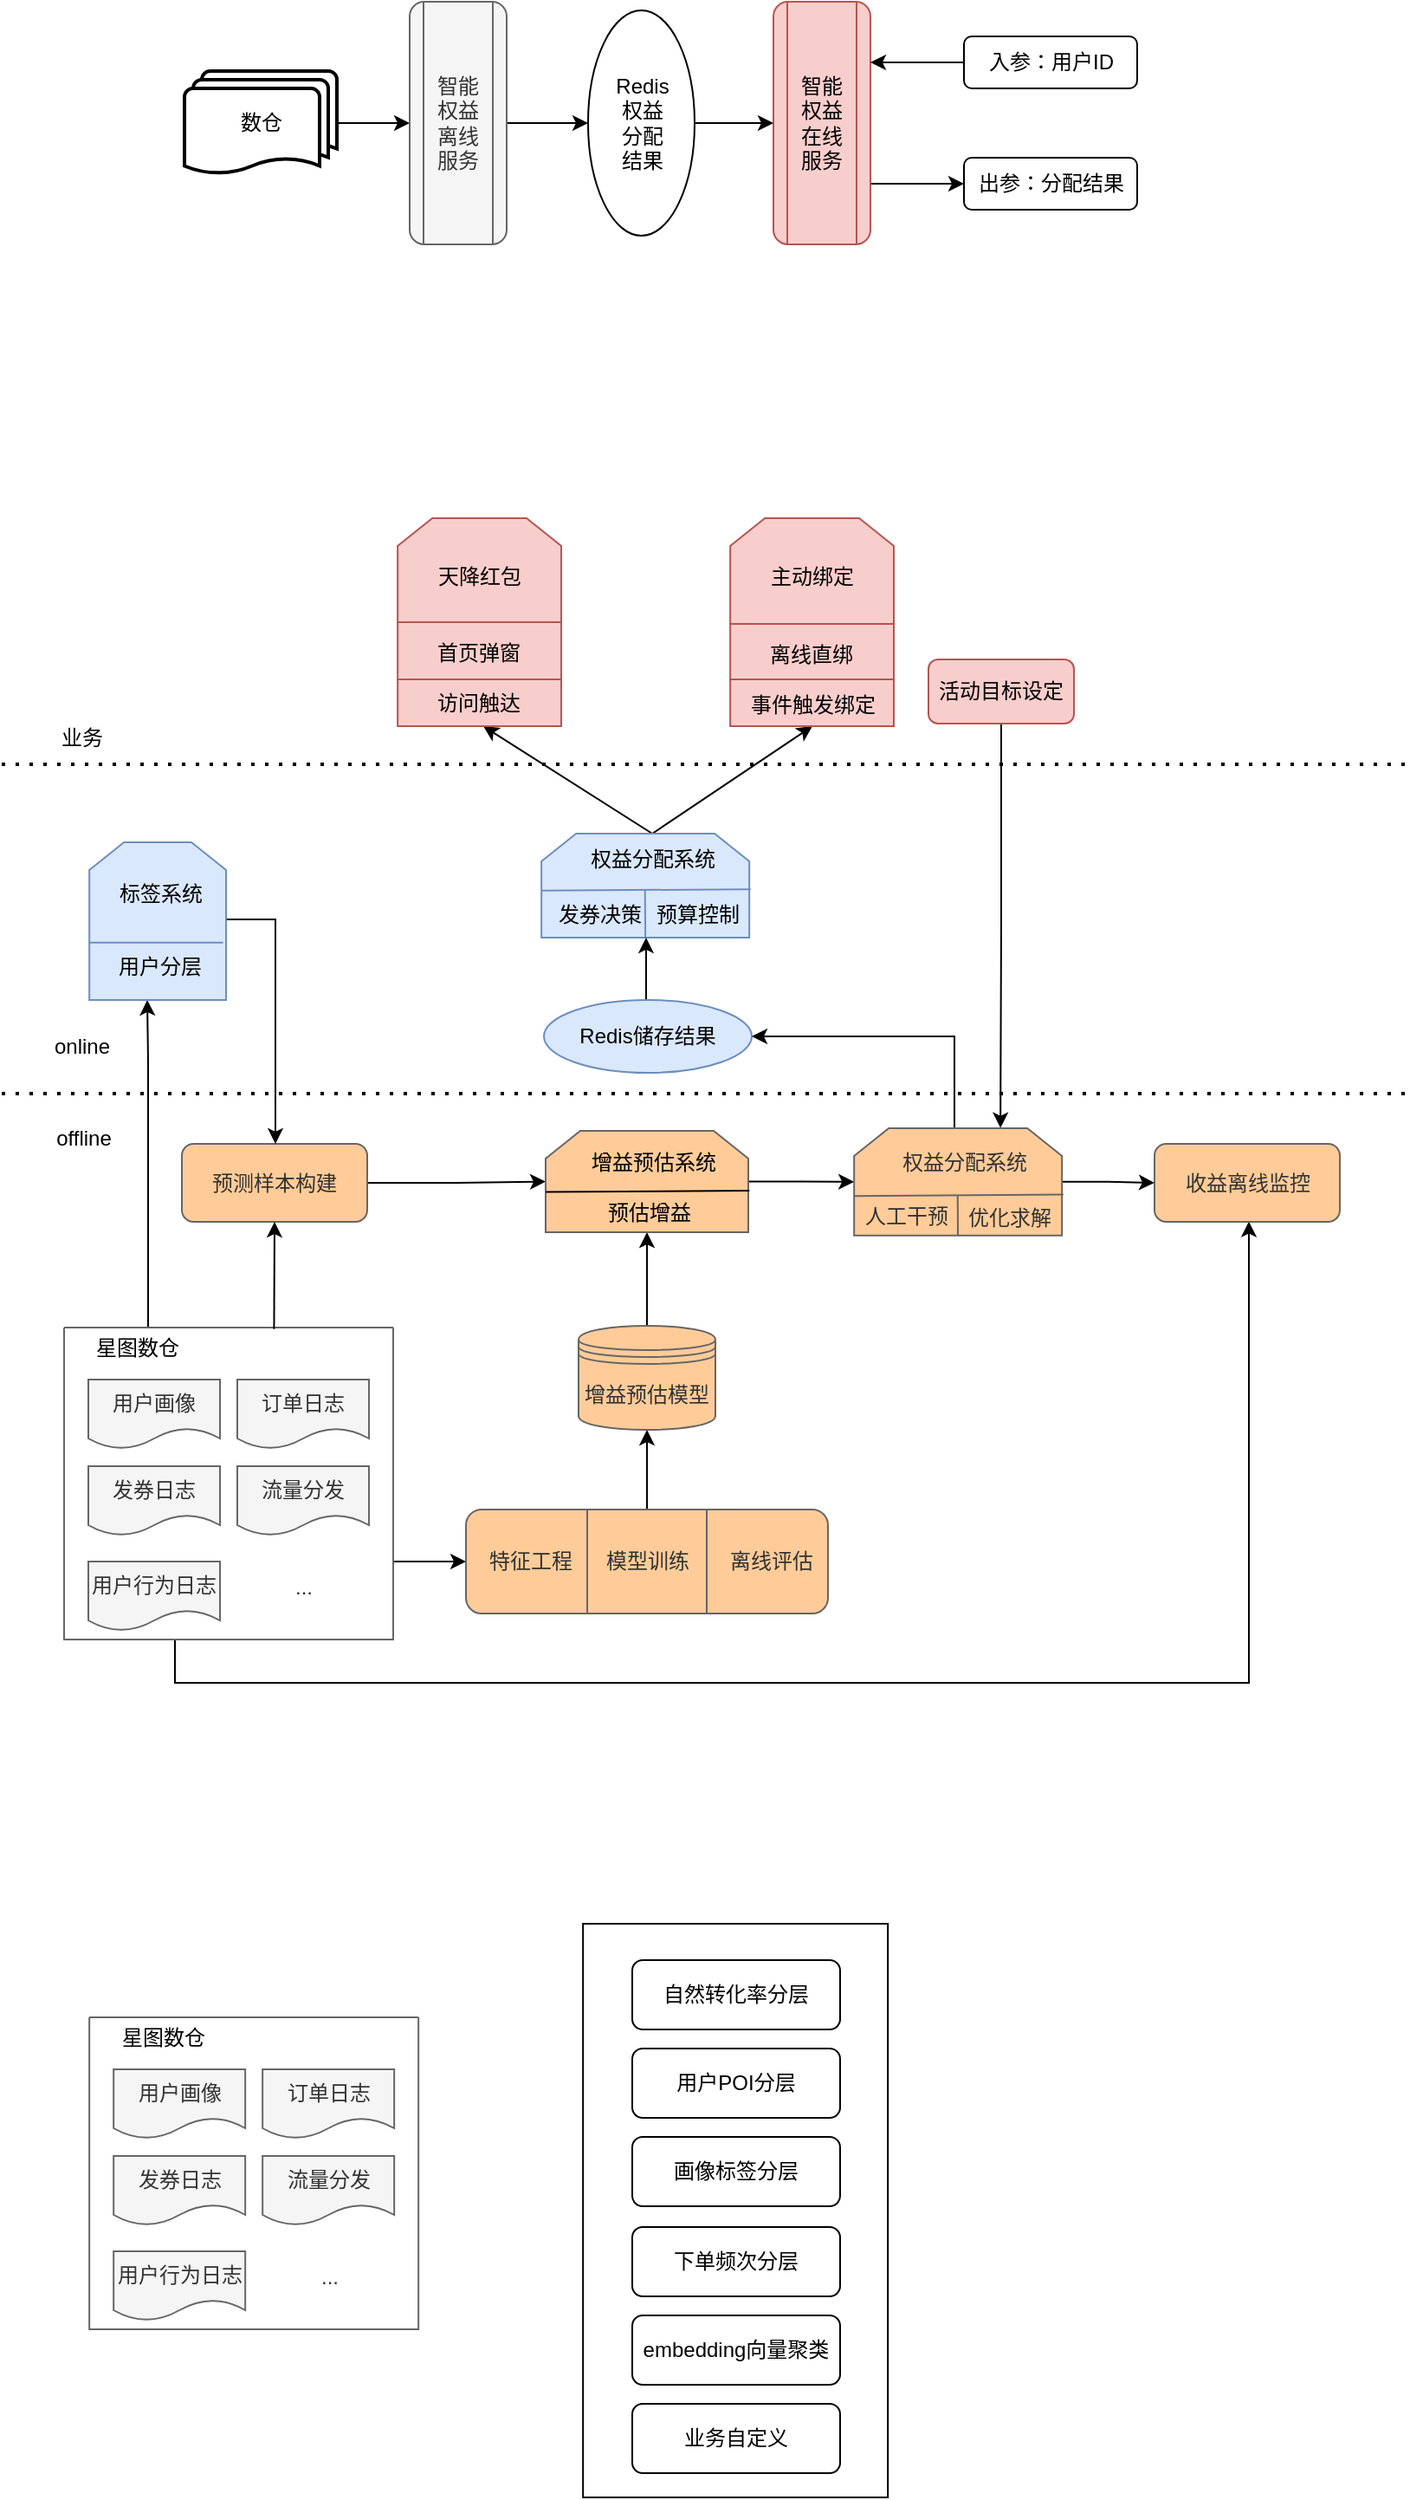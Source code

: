<mxfile version="20.2.1" type="github">
  <diagram id="0d_ut0WmNH7dI-ibBs3p" name="第 1 页">
    <mxGraphModel dx="949" dy="611" grid="1" gridSize="10" guides="1" tooltips="1" connect="1" arrows="1" fold="1" page="1" pageScale="1" pageWidth="827" pageHeight="1169" math="0" shadow="0">
      <root>
        <mxCell id="0" />
        <mxCell id="1" parent="0" />
        <mxCell id="P1bSGM74OCymADJrnlDI-2" value="数仓" style="strokeWidth=2;html=1;shape=mxgraph.flowchart.multi-document;whiteSpace=wrap;" vertex="1" parent="1">
          <mxGeometry x="155.5" y="100" width="88" height="60" as="geometry" />
        </mxCell>
        <mxCell id="P1bSGM74OCymADJrnlDI-3" value="" style="endArrow=classic;html=1;rounded=0;exitX=1;exitY=0.5;exitDx=0;exitDy=0;exitPerimeter=0;" edge="1" parent="1" source="P1bSGM74OCymADJrnlDI-2">
          <mxGeometry width="50" height="50" relative="1" as="geometry">
            <mxPoint x="235.5" y="160" as="sourcePoint" />
            <mxPoint x="285.5" y="130" as="targetPoint" />
          </mxGeometry>
        </mxCell>
        <mxCell id="P1bSGM74OCymADJrnlDI-13" style="edgeStyle=orthogonalEdgeStyle;rounded=0;orthogonalLoop=1;jettySize=auto;html=1;exitX=1;exitY=0.75;exitDx=0;exitDy=0;entryX=0;entryY=0.5;entryDx=0;entryDy=0;" edge="1" parent="1" source="P1bSGM74OCymADJrnlDI-4" target="P1bSGM74OCymADJrnlDI-10">
          <mxGeometry relative="1" as="geometry" />
        </mxCell>
        <mxCell id="P1bSGM74OCymADJrnlDI-4" value="智能&lt;br&gt;权益&lt;br&gt;在线&lt;br&gt;服务" style="shape=process;whiteSpace=wrap;html=1;backgroundOutline=1;rounded=1;fillColor=#f8cecc;strokeColor=#b85450;" vertex="1" parent="1">
          <mxGeometry x="495.5" y="60" width="56" height="140" as="geometry" />
        </mxCell>
        <mxCell id="P1bSGM74OCymADJrnlDI-7" style="edgeStyle=orthogonalEdgeStyle;rounded=0;orthogonalLoop=1;jettySize=auto;html=1;exitX=1;exitY=0.5;exitDx=0;exitDy=0;entryX=0;entryY=0.5;entryDx=0;entryDy=0;" edge="1" parent="1" source="P1bSGM74OCymADJrnlDI-5" target="P1bSGM74OCymADJrnlDI-6">
          <mxGeometry relative="1" as="geometry" />
        </mxCell>
        <mxCell id="P1bSGM74OCymADJrnlDI-5" value="智能&lt;br&gt;权益&lt;br&gt;离线&lt;br&gt;服务" style="shape=process;whiteSpace=wrap;html=1;backgroundOutline=1;rounded=1;fillColor=#f5f5f5;strokeColor=#666666;fontColor=#333333;" vertex="1" parent="1">
          <mxGeometry x="285.5" y="60" width="56" height="140" as="geometry" />
        </mxCell>
        <mxCell id="P1bSGM74OCymADJrnlDI-8" style="edgeStyle=orthogonalEdgeStyle;rounded=0;orthogonalLoop=1;jettySize=auto;html=1;exitX=1;exitY=0.5;exitDx=0;exitDy=0;entryX=0;entryY=0.5;entryDx=0;entryDy=0;" edge="1" parent="1" source="P1bSGM74OCymADJrnlDI-6" target="P1bSGM74OCymADJrnlDI-4">
          <mxGeometry relative="1" as="geometry" />
        </mxCell>
        <mxCell id="P1bSGM74OCymADJrnlDI-6" value="Redis&lt;br&gt;权益&lt;br&gt;分配&lt;br&gt;结果" style="ellipse;whiteSpace=wrap;html=1;rounded=1;" vertex="1" parent="1">
          <mxGeometry x="388.5" y="65" width="61.5" height="130" as="geometry" />
        </mxCell>
        <mxCell id="P1bSGM74OCymADJrnlDI-10" value="出参：分配结果" style="rounded=1;whiteSpace=wrap;html=1;" vertex="1" parent="1">
          <mxGeometry x="605.5" y="150" width="100" height="30" as="geometry" />
        </mxCell>
        <mxCell id="P1bSGM74OCymADJrnlDI-12" style="edgeStyle=orthogonalEdgeStyle;rounded=0;orthogonalLoop=1;jettySize=auto;html=1;exitX=0;exitY=0.5;exitDx=0;exitDy=0;entryX=1;entryY=0.25;entryDx=0;entryDy=0;" edge="1" parent="1" source="P1bSGM74OCymADJrnlDI-11" target="P1bSGM74OCymADJrnlDI-4">
          <mxGeometry relative="1" as="geometry" />
        </mxCell>
        <mxCell id="P1bSGM74OCymADJrnlDI-11" value="入参：用户ID" style="rounded=1;whiteSpace=wrap;html=1;" vertex="1" parent="1">
          <mxGeometry x="605.5" y="80" width="100" height="30" as="geometry" />
        </mxCell>
        <mxCell id="P1bSGM74OCymADJrnlDI-119" style="edgeStyle=orthogonalEdgeStyle;rounded=0;orthogonalLoop=1;jettySize=auto;html=1;exitX=0.25;exitY=0;exitDx=0;exitDy=0;strokeWidth=1;" edge="1" parent="1" target="P1bSGM74OCymADJrnlDI-111">
          <mxGeometry relative="1" as="geometry">
            <mxPoint x="134.5" y="825.0" as="sourcePoint" />
            <mxPoint x="133.54" y="519" as="targetPoint" />
            <Array as="points">
              <mxPoint x="134" y="671" />
              <mxPoint x="134" y="671" />
            </Array>
          </mxGeometry>
        </mxCell>
        <mxCell id="P1bSGM74OCymADJrnlDI-137" style="edgeStyle=orthogonalEdgeStyle;rounded=0;orthogonalLoop=1;jettySize=auto;html=1;exitX=1;exitY=0.75;exitDx=0;exitDy=0;entryX=0;entryY=0.5;entryDx=0;entryDy=0;strokeWidth=1;" edge="1" parent="1" source="P1bSGM74OCymADJrnlDI-15" target="P1bSGM74OCymADJrnlDI-42">
          <mxGeometry relative="1" as="geometry" />
        </mxCell>
        <mxCell id="P1bSGM74OCymADJrnlDI-138" style="edgeStyle=orthogonalEdgeStyle;rounded=0;orthogonalLoop=1;jettySize=auto;html=1;strokeWidth=1;entryX=0.505;entryY=0.996;entryDx=0;entryDy=0;entryPerimeter=0;" edge="1" parent="1" source="P1bSGM74OCymADJrnlDI-15" target="P1bSGM74OCymADJrnlDI-23">
          <mxGeometry relative="1" as="geometry">
            <mxPoint x="770" y="770" as="targetPoint" />
            <Array as="points">
              <mxPoint x="150" y="1030" />
              <mxPoint x="770" y="1030" />
              <mxPoint x="770" y="764" />
            </Array>
          </mxGeometry>
        </mxCell>
        <mxCell id="P1bSGM74OCymADJrnlDI-15" value="" style="swimlane;startSize=0;rounded=1;arcSize=38;fillColor=#f5f5f5;fontColor=#333333;strokeColor=#666666;" vertex="1" parent="1">
          <mxGeometry x="86" y="825" width="190" height="180" as="geometry">
            <mxRectangle x="60" y="825" width="50" height="40" as="alternateBounds" />
          </mxGeometry>
        </mxCell>
        <mxCell id="P1bSGM74OCymADJrnlDI-17" value="用户画像" style="shape=document;whiteSpace=wrap;html=1;boundedLbl=1;rounded=1;fillColor=#f5f5f5;fontColor=#333333;strokeColor=#666666;" vertex="1" parent="P1bSGM74OCymADJrnlDI-15">
          <mxGeometry x="14" y="30" width="76" height="40" as="geometry" />
        </mxCell>
        <mxCell id="P1bSGM74OCymADJrnlDI-18" value="订单日志" style="shape=document;whiteSpace=wrap;html=1;boundedLbl=1;rounded=1;fillColor=#f5f5f5;fontColor=#333333;strokeColor=#666666;" vertex="1" parent="P1bSGM74OCymADJrnlDI-15">
          <mxGeometry x="100" y="30" width="76" height="40" as="geometry" />
        </mxCell>
        <mxCell id="P1bSGM74OCymADJrnlDI-19" value="发券日志" style="shape=document;whiteSpace=wrap;html=1;boundedLbl=1;rounded=1;fillColor=#f5f5f5;fontColor=#333333;strokeColor=#666666;" vertex="1" parent="P1bSGM74OCymADJrnlDI-15">
          <mxGeometry x="14" y="80" width="76" height="40" as="geometry" />
        </mxCell>
        <mxCell id="P1bSGM74OCymADJrnlDI-20" value="流量分发" style="shape=document;whiteSpace=wrap;html=1;boundedLbl=1;rounded=1;fillColor=#f5f5f5;fontColor=#333333;strokeColor=#666666;" vertex="1" parent="P1bSGM74OCymADJrnlDI-15">
          <mxGeometry x="100" y="80" width="76" height="40" as="geometry" />
        </mxCell>
        <mxCell id="P1bSGM74OCymADJrnlDI-21" value="用户行为日志" style="shape=document;whiteSpace=wrap;html=1;boundedLbl=1;rounded=1;fillColor=#f5f5f5;fontColor=#333333;strokeColor=#666666;" vertex="1" parent="P1bSGM74OCymADJrnlDI-15">
          <mxGeometry x="14" y="135" width="76" height="40" as="geometry" />
        </mxCell>
        <mxCell id="P1bSGM74OCymADJrnlDI-22" value="..." style="text;html=1;align=center;verticalAlign=middle;resizable=0;points=[];autosize=1;strokeColor=none;fillColor=none;fontColor=#333333;" vertex="1" parent="P1bSGM74OCymADJrnlDI-15">
          <mxGeometry x="123" y="135" width="30" height="30" as="geometry" />
        </mxCell>
        <mxCell id="P1bSGM74OCymADJrnlDI-23" value="收益离线监控" style="rounded=1;whiteSpace=wrap;html=1;fillColor=#FFCC99;fontColor=#333333;strokeColor=#666666;" vertex="1" parent="1">
          <mxGeometry x="715.5" y="719" width="107" height="45" as="geometry" />
        </mxCell>
        <mxCell id="P1bSGM74OCymADJrnlDI-131" style="edgeStyle=orthogonalEdgeStyle;rounded=0;orthogonalLoop=1;jettySize=auto;html=1;entryX=0;entryY=0.5;entryDx=0;entryDy=0;strokeWidth=1;" edge="1" parent="1" source="P1bSGM74OCymADJrnlDI-40" target="P1bSGM74OCymADJrnlDI-24">
          <mxGeometry relative="1" as="geometry" />
        </mxCell>
        <mxCell id="P1bSGM74OCymADJrnlDI-40" value="预测样本构建" style="rounded=1;whiteSpace=wrap;html=1;fillColor=#FFCC99;fontColor=#333333;strokeColor=#666666;" vertex="1" parent="1">
          <mxGeometry x="154" y="719" width="107" height="45" as="geometry" />
        </mxCell>
        <mxCell id="P1bSGM74OCymADJrnlDI-134" style="edgeStyle=orthogonalEdgeStyle;rounded=0;orthogonalLoop=1;jettySize=auto;html=1;entryX=0.5;entryY=1;entryDx=0;entryDy=0;strokeWidth=1;" edge="1" parent="1" source="P1bSGM74OCymADJrnlDI-42" target="P1bSGM74OCymADJrnlDI-45">
          <mxGeometry relative="1" as="geometry" />
        </mxCell>
        <mxCell id="P1bSGM74OCymADJrnlDI-133" style="edgeStyle=orthogonalEdgeStyle;rounded=0;orthogonalLoop=1;jettySize=auto;html=1;strokeWidth=1;entryX=0.5;entryY=1;entryDx=0;entryDy=0;" edge="1" parent="1" source="P1bSGM74OCymADJrnlDI-45" target="P1bSGM74OCymADJrnlDI-24">
          <mxGeometry relative="1" as="geometry">
            <mxPoint x="430" y="780" as="targetPoint" />
          </mxGeometry>
        </mxCell>
        <mxCell id="P1bSGM74OCymADJrnlDI-45" value="增益预估模型" style="shape=datastore;whiteSpace=wrap;html=1;rounded=1;glass=0;sketch=0;strokeWidth=1;fillColor=#FFCC99;fontColor=#333333;strokeColor=#666666;" vertex="1" parent="1">
          <mxGeometry x="383" y="824" width="79" height="60" as="geometry" />
        </mxCell>
        <mxCell id="P1bSGM74OCymADJrnlDI-158" style="edgeStyle=orthogonalEdgeStyle;rounded=0;orthogonalLoop=1;jettySize=auto;html=1;exitX=0.5;exitY=1;exitDx=0;exitDy=0;entryX=0.704;entryY=-0.003;entryDx=0;entryDy=0;entryPerimeter=0;strokeWidth=1;" edge="1" parent="1" source="P1bSGM74OCymADJrnlDI-110" target="P1bSGM74OCymADJrnlDI-30">
          <mxGeometry relative="1" as="geometry" />
        </mxCell>
        <mxCell id="P1bSGM74OCymADJrnlDI-110" value="活动目标设定" style="rounded=1;whiteSpace=wrap;html=1;glass=0;sketch=0;strokeWidth=1;fillColor=#f8cecc;strokeColor=#b85450;" vertex="1" parent="1">
          <mxGeometry x="585" y="439.5" width="84" height="37" as="geometry" />
        </mxCell>
        <mxCell id="P1bSGM74OCymADJrnlDI-111" value="" style="shape=loopLimit;whiteSpace=wrap;html=1;rounded=0;sketch=0;size=20;fillColor=#dae8fc;strokeColor=#6c8ebf;" vertex="1" parent="1">
          <mxGeometry x="100.58" y="545" width="78.92" height="91" as="geometry" />
        </mxCell>
        <mxCell id="P1bSGM74OCymADJrnlDI-122" style="edgeStyle=orthogonalEdgeStyle;rounded=0;orthogonalLoop=1;jettySize=auto;html=1;strokeWidth=1;exitX=0.98;exitY=0.982;exitDx=0;exitDy=0;exitPerimeter=0;" edge="1" parent="1" source="P1bSGM74OCymADJrnlDI-113" target="P1bSGM74OCymADJrnlDI-40">
          <mxGeometry relative="1" as="geometry">
            <mxPoint x="180" y="560" as="sourcePoint" />
            <Array as="points">
              <mxPoint x="208" y="590" />
            </Array>
          </mxGeometry>
        </mxCell>
        <mxCell id="P1bSGM74OCymADJrnlDI-113" value="标签系统" style="text;html=1;strokeColor=none;fillColor=none;align=center;verticalAlign=middle;whiteSpace=wrap;rounded=0;sketch=0;" vertex="1" parent="1">
          <mxGeometry x="101.5" y="560" width="80" height="30" as="geometry" />
        </mxCell>
        <mxCell id="P1bSGM74OCymADJrnlDI-114" value="" style="endArrow=none;html=1;rounded=0;exitX=-0.01;exitY=0.572;exitDx=0;exitDy=0;exitPerimeter=0;fillColor=#dae8fc;strokeColor=#6c8ebf;" edge="1" parent="1">
          <mxGeometry width="50" height="50" relative="1" as="geometry">
            <mxPoint x="100.29" y="602.9" as="sourcePoint" />
            <mxPoint x="177.79" y="602.9" as="targetPoint" />
          </mxGeometry>
        </mxCell>
        <mxCell id="P1bSGM74OCymADJrnlDI-116" value="用户分层" style="text;html=1;align=center;verticalAlign=middle;resizable=0;points=[];autosize=1;strokeColor=none;fillColor=none;" vertex="1" parent="1">
          <mxGeometry x="106" y="602" width="70" height="30" as="geometry" />
        </mxCell>
        <mxCell id="P1bSGM74OCymADJrnlDI-121" value="" style="endArrow=classic;html=1;rounded=0;strokeWidth=1;entryX=0.5;entryY=1;entryDx=0;entryDy=0;exitX=0.638;exitY=0.005;exitDx=0;exitDy=0;exitPerimeter=0;" edge="1" parent="1" source="P1bSGM74OCymADJrnlDI-15" target="P1bSGM74OCymADJrnlDI-40">
          <mxGeometry width="50" height="50" relative="1" as="geometry">
            <mxPoint x="278" y="820" as="sourcePoint" />
            <mxPoint x="328" y="790" as="targetPoint" />
          </mxGeometry>
        </mxCell>
        <mxCell id="P1bSGM74OCymADJrnlDI-128" style="edgeStyle=orthogonalEdgeStyle;rounded=0;orthogonalLoop=1;jettySize=auto;html=1;exitX=1;exitY=0.5;exitDx=0;exitDy=0;entryX=0;entryY=0.5;entryDx=0;entryDy=0;strokeWidth=1;" edge="1" parent="1" source="P1bSGM74OCymADJrnlDI-24" target="P1bSGM74OCymADJrnlDI-30">
          <mxGeometry relative="1" as="geometry" />
        </mxCell>
        <mxCell id="P1bSGM74OCymADJrnlDI-132" style="edgeStyle=orthogonalEdgeStyle;rounded=0;orthogonalLoop=1;jettySize=auto;html=1;exitX=1;exitY=0.5;exitDx=0;exitDy=0;entryX=0;entryY=0.5;entryDx=0;entryDy=0;strokeWidth=1;" edge="1" parent="1" source="P1bSGM74OCymADJrnlDI-30" target="P1bSGM74OCymADJrnlDI-23">
          <mxGeometry relative="1" as="geometry" />
        </mxCell>
        <mxCell id="P1bSGM74OCymADJrnlDI-136" value="" style="group;fillColor=none;fontColor=#333333;strokeColor=none;container=0;" vertex="1" connectable="0" parent="1">
          <mxGeometry x="317" y="930" width="209" height="60" as="geometry" />
        </mxCell>
        <mxCell id="P1bSGM74OCymADJrnlDI-145" value="" style="endArrow=classic;html=1;rounded=0;strokeWidth=1;entryX=0.543;entryY=0.933;entryDx=0;entryDy=0;entryPerimeter=0;exitX=0.5;exitY=0;exitDx=0;exitDy=0;" edge="1" parent="1" source="P1bSGM74OCymADJrnlDI-72" target="P1bSGM74OCymADJrnlDI-90">
          <mxGeometry width="50" height="50" relative="1" as="geometry">
            <mxPoint x="128" y="508" as="sourcePoint" />
            <mxPoint x="318" y="528" as="targetPoint" />
          </mxGeometry>
        </mxCell>
        <mxCell id="P1bSGM74OCymADJrnlDI-74" value="" style="shape=loopLimit;whiteSpace=wrap;html=1;rounded=0;sketch=0;size=20;container=0;fillColor=#f8cecc;strokeColor=#b85450;" vertex="1" parent="1">
          <mxGeometry x="278.58" y="358" width="94.42" height="120" as="geometry" />
        </mxCell>
        <mxCell id="P1bSGM74OCymADJrnlDI-75" value="" style="endArrow=none;html=1;rounded=0;exitX=-0.01;exitY=0.572;exitDx=0;exitDy=0;exitPerimeter=0;fillColor=#f8cecc;strokeColor=#b85450;" edge="1" parent="1">
          <mxGeometry width="50" height="50" relative="1" as="geometry">
            <mxPoint x="278" y="418" as="sourcePoint" />
            <mxPoint x="373" y="418" as="targetPoint" />
          </mxGeometry>
        </mxCell>
        <mxCell id="P1bSGM74OCymADJrnlDI-79" value="天降红包" style="text;html=1;strokeColor=none;fillColor=#f8cecc;align=center;verticalAlign=middle;whiteSpace=wrap;rounded=0;sketch=0;container=0;" vertex="1" parent="1">
          <mxGeometry x="286" y="377" width="80" height="30" as="geometry" />
        </mxCell>
        <mxCell id="P1bSGM74OCymADJrnlDI-88" value="" style="endArrow=none;html=1;rounded=0;exitX=-0.01;exitY=0.572;exitDx=0;exitDy=0;exitPerimeter=0;fillColor=#f8cecc;strokeColor=#b85450;" edge="1" parent="1">
          <mxGeometry width="50" height="50" relative="1" as="geometry">
            <mxPoint x="278" y="451" as="sourcePoint" />
            <mxPoint x="373" y="451" as="targetPoint" />
          </mxGeometry>
        </mxCell>
        <mxCell id="P1bSGM74OCymADJrnlDI-89" value="首页弹窗" style="text;html=1;align=center;verticalAlign=middle;resizable=0;points=[];autosize=1;strokeColor=none;fillColor=none;container=0;" vertex="1" parent="1">
          <mxGeometry x="290" y="421" width="70" height="30" as="geometry" />
        </mxCell>
        <mxCell id="P1bSGM74OCymADJrnlDI-90" value="访问触达" style="text;html=1;align=center;verticalAlign=middle;resizable=0;points=[];autosize=1;strokeColor=none;fillColor=none;container=0;" vertex="1" parent="1">
          <mxGeometry x="290" y="450" width="70" height="30" as="geometry" />
        </mxCell>
        <mxCell id="P1bSGM74OCymADJrnlDI-149" value="" style="endArrow=classic;html=1;rounded=0;strokeWidth=1;exitX=0.5;exitY=0;exitDx=0;exitDy=0;entryX=0.5;entryY=0.9;entryDx=0;entryDy=0;entryPerimeter=0;" edge="1" parent="1" source="P1bSGM74OCymADJrnlDI-72" target="P1bSGM74OCymADJrnlDI-108">
          <mxGeometry width="50" height="50" relative="1" as="geometry">
            <mxPoint x="428" y="548" as="sourcePoint" />
            <mxPoint x="478" y="498" as="targetPoint" />
          </mxGeometry>
        </mxCell>
        <mxCell id="P1bSGM74OCymADJrnlDI-67" value="" style="shape=loopLimit;whiteSpace=wrap;html=1;rounded=0;sketch=0;size=20;container=0;fillColor=#dae8fc;strokeColor=#6c8ebf;" vertex="1" parent="1">
          <mxGeometry x="361.58" y="540" width="120" height="60" as="geometry" />
        </mxCell>
        <mxCell id="P1bSGM74OCymADJrnlDI-68" value="" style="endArrow=none;html=1;rounded=0;entryX=0.997;entryY=0.558;entryDx=0;entryDy=0;exitX=-0.01;exitY=0.572;exitDx=0;exitDy=0;exitPerimeter=0;entryPerimeter=0;fillColor=#dae8fc;strokeColor=#6c8ebf;" edge="1" parent="1">
          <mxGeometry width="50" height="50" relative="1" as="geometry">
            <mxPoint x="361.58" y="572.92" as="sourcePoint" />
            <mxPoint x="482.42" y="572.08" as="targetPoint" />
          </mxGeometry>
        </mxCell>
        <mxCell id="P1bSGM74OCymADJrnlDI-69" value="" style="endArrow=none;html=1;rounded=0;fillColor=#dae8fc;strokeColor=#6c8ebf;" edge="1" parent="1">
          <mxGeometry width="50" height="50" relative="1" as="geometry">
            <mxPoint x="422.53" y="600" as="sourcePoint" />
            <mxPoint x="422.53" y="600" as="targetPoint" />
          </mxGeometry>
        </mxCell>
        <mxCell id="P1bSGM74OCymADJrnlDI-70" value="" style="endArrow=none;html=1;rounded=0;exitX=0.5;exitY=1;exitDx=0;exitDy=0;fillColor=#dae8fc;strokeColor=#6c8ebf;" edge="1" parent="1" source="P1bSGM74OCymADJrnlDI-67">
          <mxGeometry width="50" height="50" relative="1" as="geometry">
            <mxPoint x="421.36" y="592" as="sourcePoint" />
            <mxPoint x="421.36" y="572" as="targetPoint" />
          </mxGeometry>
        </mxCell>
        <mxCell id="P1bSGM74OCymADJrnlDI-71" value="预算控制" style="text;html=1;strokeColor=none;fillColor=none;align=center;verticalAlign=middle;whiteSpace=wrap;rounded=0;sketch=0;container=0;" vertex="1" parent="1">
          <mxGeometry x="421.58" y="572" width="60" height="30" as="geometry" />
        </mxCell>
        <mxCell id="P1bSGM74OCymADJrnlDI-72" value="权益分配系统" style="text;html=1;strokeColor=none;fillColor=none;align=center;verticalAlign=middle;whiteSpace=wrap;rounded=0;sketch=0;container=0;" vertex="1" parent="1">
          <mxGeometry x="385.58" y="540" width="80" height="30" as="geometry" />
        </mxCell>
        <mxCell id="P1bSGM74OCymADJrnlDI-73" value="发券决策" style="text;html=1;align=center;verticalAlign=middle;resizable=0;points=[];autosize=1;strokeColor=none;fillColor=none;container=0;" vertex="1" parent="1">
          <mxGeometry x="360" y="572" width="70" height="30" as="geometry" />
        </mxCell>
        <mxCell id="P1bSGM74OCymADJrnlDI-103" value="" style="shape=loopLimit;whiteSpace=wrap;html=1;rounded=0;sketch=0;size=20;container=0;fillColor=#f8cecc;strokeColor=#b85450;" vertex="1" parent="1">
          <mxGeometry x="470.58" y="358" width="94.42" height="120" as="geometry" />
        </mxCell>
        <mxCell id="P1bSGM74OCymADJrnlDI-104" value="" style="endArrow=none;html=1;rounded=0;exitX=-0.01;exitY=0.572;exitDx=0;exitDy=0;exitPerimeter=0;fillColor=#f8cecc;strokeColor=#b85450;" edge="1" parent="1">
          <mxGeometry width="50" height="50" relative="1" as="geometry">
            <mxPoint x="470.0" y="419" as="sourcePoint" />
            <mxPoint x="565" y="419" as="targetPoint" />
          </mxGeometry>
        </mxCell>
        <mxCell id="P1bSGM74OCymADJrnlDI-105" value="主动绑定" style="text;html=1;strokeColor=none;fillColor=none;align=center;verticalAlign=middle;whiteSpace=wrap;rounded=0;sketch=0;container=0;" vertex="1" parent="1">
          <mxGeometry x="478.0" y="377" width="80" height="30" as="geometry" />
        </mxCell>
        <mxCell id="P1bSGM74OCymADJrnlDI-106" value="" style="endArrow=none;html=1;rounded=0;exitX=-0.01;exitY=0.572;exitDx=0;exitDy=0;exitPerimeter=0;fillColor=#f8cecc;strokeColor=#b85450;" edge="1" parent="1">
          <mxGeometry width="50" height="50" relative="1" as="geometry">
            <mxPoint x="470.0" y="451" as="sourcePoint" />
            <mxPoint x="565" y="451" as="targetPoint" />
          </mxGeometry>
        </mxCell>
        <mxCell id="P1bSGM74OCymADJrnlDI-107" value="离线直绑" style="text;html=1;align=center;verticalAlign=middle;resizable=0;points=[];autosize=1;strokeColor=none;fillColor=none;container=0;" vertex="1" parent="1">
          <mxGeometry x="482.0" y="422" width="70" height="30" as="geometry" />
        </mxCell>
        <mxCell id="P1bSGM74OCymADJrnlDI-108" value="事件触发绑定" style="text;html=1;align=center;verticalAlign=middle;resizable=0;points=[];autosize=1;strokeColor=none;fillColor=none;container=0;" vertex="1" parent="1">
          <mxGeometry x="468.0" y="451" width="100" height="30" as="geometry" />
        </mxCell>
        <mxCell id="P1bSGM74OCymADJrnlDI-162" style="edgeStyle=orthogonalEdgeStyle;rounded=0;orthogonalLoop=1;jettySize=auto;html=1;exitX=0.5;exitY=0;exitDx=0;exitDy=0;strokeWidth=1;entryX=0.914;entryY=0.933;entryDx=0;entryDy=0;entryPerimeter=0;" edge="1" parent="1">
          <mxGeometry relative="1" as="geometry">
            <mxPoint x="422" y="636" as="sourcePoint" />
            <mxPoint x="421.98" y="599.99" as="targetPoint" />
            <Array as="points" />
          </mxGeometry>
        </mxCell>
        <mxCell id="P1bSGM74OCymADJrnlDI-160" value="Redis储存结果" style="ellipse;whiteSpace=wrap;html=1;rounded=1;glass=0;sketch=0;strokeWidth=1;fillColor=#dae8fc;strokeColor=#6c8ebf;" vertex="1" parent="1">
          <mxGeometry x="363" y="636" width="120" height="42" as="geometry" />
        </mxCell>
        <mxCell id="P1bSGM74OCymADJrnlDI-161" style="edgeStyle=orthogonalEdgeStyle;rounded=0;orthogonalLoop=1;jettySize=auto;html=1;entryX=1;entryY=0.5;entryDx=0;entryDy=0;strokeWidth=1;" edge="1" parent="1" source="P1bSGM74OCymADJrnlDI-30" target="P1bSGM74OCymADJrnlDI-160">
          <mxGeometry relative="1" as="geometry">
            <Array as="points">
              <mxPoint x="600" y="657" />
            </Array>
          </mxGeometry>
        </mxCell>
        <mxCell id="P1bSGM74OCymADJrnlDI-165" value="" style="endArrow=none;dashed=1;html=1;dashPattern=1 3;strokeWidth=2;rounded=0;" edge="1" parent="1">
          <mxGeometry width="50" height="50" relative="1" as="geometry">
            <mxPoint x="50" y="690" as="sourcePoint" />
            <mxPoint x="860" y="690" as="targetPoint" />
          </mxGeometry>
        </mxCell>
        <mxCell id="P1bSGM74OCymADJrnlDI-24" value="" style="shape=loopLimit;whiteSpace=wrap;html=1;rounded=0;sketch=0;size=20;container=0;fillColor=#FFCC99;strokeColor=#666666;fontColor=#333333;" vertex="1" parent="1">
          <mxGeometry x="364" y="711.5" width="117" height="58.5" as="geometry" />
        </mxCell>
        <mxCell id="P1bSGM74OCymADJrnlDI-26" value="" style="endArrow=none;html=1;rounded=0;entryX=0.997;entryY=0.558;entryDx=0;entryDy=0;entryPerimeter=0;fillColor=#fff2cc;strokeColor=#000000;exitX=0.001;exitY=0.603;exitDx=0;exitDy=0;exitPerimeter=0;" edge="1" parent="1" source="P1bSGM74OCymADJrnlDI-24">
          <mxGeometry width="50" height="50" relative="1" as="geometry">
            <mxPoint x="370" y="747" as="sourcePoint" />
            <mxPoint x="481.64" y="745.98" as="targetPoint" />
          </mxGeometry>
        </mxCell>
        <mxCell id="P1bSGM74OCymADJrnlDI-27" value="预估增益" style="text;html=1;strokeColor=none;fillColor=none;align=center;verticalAlign=middle;whiteSpace=wrap;rounded=0;sketch=0;container=0;" vertex="1" parent="1">
          <mxGeometry x="394" y="751.5" width="60" height="15" as="geometry" />
        </mxCell>
        <mxCell id="P1bSGM74OCymADJrnlDI-28" value="增益预估系统" style="text;html=1;strokeColor=none;fillColor=none;align=center;verticalAlign=middle;whiteSpace=wrap;rounded=0;sketch=0;container=0;" vertex="1" parent="1">
          <mxGeometry x="388.25" y="722.5" width="77" height="15" as="geometry" />
        </mxCell>
        <mxCell id="P1bSGM74OCymADJrnlDI-30" value="" style="shape=loopLimit;whiteSpace=wrap;html=1;rounded=0;sketch=0;size=20;container=0;fillColor=#FFCC99;fontColor=#333333;strokeColor=#666666;" vertex="1" parent="1">
          <mxGeometry x="542.08" y="710" width="120.0" height="61.846" as="geometry" />
        </mxCell>
        <mxCell id="P1bSGM74OCymADJrnlDI-32" value="" style="endArrow=none;html=1;rounded=0;entryX=0.997;entryY=0.558;entryDx=0;entryDy=0;exitX=-0.01;exitY=0.572;exitDx=0;exitDy=0;exitPerimeter=0;entryPerimeter=0;fillColor=#f5f5f5;strokeColor=#666666;" edge="1" parent="1">
          <mxGeometry width="50" height="50" relative="1" as="geometry">
            <mxPoint x="542.08" y="749.087" as="sourcePoint" />
            <mxPoint x="662.92" y="748.221" as="targetPoint" />
          </mxGeometry>
        </mxCell>
        <mxCell id="P1bSGM74OCymADJrnlDI-33" value="" style="endArrow=none;html=1;rounded=0;fillColor=#f5f5f5;strokeColor=#666666;" edge="1" parent="1" target="P1bSGM74OCymADJrnlDI-30">
          <mxGeometry width="50" height="50" relative="1" as="geometry">
            <mxPoint x="602.03" y="771.846" as="sourcePoint" />
            <mxPoint x="602.08" y="740.923" as="targetPoint" />
          </mxGeometry>
        </mxCell>
        <mxCell id="P1bSGM74OCymADJrnlDI-34" value="" style="endArrow=none;html=1;rounded=0;exitX=-0.001;exitY=0.837;exitDx=0;exitDy=0;exitPerimeter=0;fillColor=#f5f5f5;strokeColor=#666666;" edge="1" parent="1" source="P1bSGM74OCymADJrnlDI-35">
          <mxGeometry width="50" height="50" relative="1" as="geometry">
            <mxPoint x="602.08" y="778.031" as="sourcePoint" />
            <mxPoint x="601.86" y="749.169" as="targetPoint" />
          </mxGeometry>
        </mxCell>
        <mxCell id="P1bSGM74OCymADJrnlDI-35" value="优化求解" style="text;html=1;strokeColor=none;fillColor=none;align=center;verticalAlign=middle;whiteSpace=wrap;rounded=0;sketch=0;container=0;fontColor=#333333;" vertex="1" parent="1">
          <mxGeometry x="602.08" y="746.077" width="60.0" height="30.923" as="geometry" />
        </mxCell>
        <mxCell id="P1bSGM74OCymADJrnlDI-37" value="权益分配系统" style="text;html=1;strokeColor=none;fillColor=none;align=center;verticalAlign=middle;whiteSpace=wrap;rounded=0;sketch=0;container=0;fontColor=#333333;" vertex="1" parent="1">
          <mxGeometry x="566.08" y="714.123" width="80.0" height="30.923" as="geometry" />
        </mxCell>
        <mxCell id="P1bSGM74OCymADJrnlDI-38" value="人工干预" style="text;html=1;align=center;verticalAlign=middle;resizable=0;points=[];autosize=1;strokeColor=none;fillColor=none;container=0;fontColor=#333333;" vertex="1" parent="1">
          <mxGeometry x="537.08" y="746.077" width="70" height="30" as="geometry" />
        </mxCell>
        <mxCell id="P1bSGM74OCymADJrnlDI-42" value="模型训练" style="shape=process;whiteSpace=wrap;html=1;backgroundOutline=1;rounded=1;glass=0;sketch=0;strokeWidth=1;size=0.333;fillColor=#FFCC99;fontColor=#333333;strokeColor=#666666;" vertex="1" parent="1">
          <mxGeometry x="318" y="930" width="209" height="60" as="geometry" />
        </mxCell>
        <mxCell id="P1bSGM74OCymADJrnlDI-43" value="特征工程" style="text;html=1;align=center;verticalAlign=middle;resizable=0;points=[];autosize=1;strokeColor=none;fillColor=none;fontColor=#333333;" vertex="1" parent="1">
          <mxGeometry x="320" y="945" width="70" height="30" as="geometry" />
        </mxCell>
        <mxCell id="P1bSGM74OCymADJrnlDI-44" value="离线评估" style="text;html=1;align=center;verticalAlign=middle;resizable=0;points=[];autosize=1;strokeColor=none;fillColor=none;fontColor=#333333;" vertex="1" parent="1">
          <mxGeometry x="459" y="945" width="70" height="30" as="geometry" />
        </mxCell>
        <mxCell id="P1bSGM74OCymADJrnlDI-166" value="offline" style="text;html=1;align=center;verticalAlign=middle;resizable=0;points=[];autosize=1;strokeColor=none;fillColor=none;" vertex="1" parent="1">
          <mxGeometry x="67" y="700.5" width="60" height="30" as="geometry" />
        </mxCell>
        <mxCell id="P1bSGM74OCymADJrnlDI-167" value="online" style="text;html=1;align=center;verticalAlign=middle;resizable=0;points=[];autosize=1;strokeColor=none;fillColor=none;" vertex="1" parent="1">
          <mxGeometry x="66" y="648" width="60" height="30" as="geometry" />
        </mxCell>
        <mxCell id="P1bSGM74OCymADJrnlDI-168" value="星图数仓" style="text;html=1;align=center;verticalAlign=middle;resizable=0;points=[];autosize=1;strokeColor=none;fillColor=none;" vertex="1" parent="1">
          <mxGeometry x="93" y="822" width="70" height="30" as="geometry" />
        </mxCell>
        <mxCell id="P1bSGM74OCymADJrnlDI-169" value="" style="endArrow=none;dashed=1;html=1;dashPattern=1 3;strokeWidth=2;rounded=0;" edge="1" parent="1">
          <mxGeometry width="50" height="50" relative="1" as="geometry">
            <mxPoint x="50" y="500" as="sourcePoint" />
            <mxPoint x="860" y="500" as="targetPoint" />
          </mxGeometry>
        </mxCell>
        <mxCell id="P1bSGM74OCymADJrnlDI-170" value="业务" style="text;html=1;align=center;verticalAlign=middle;resizable=0;points=[];autosize=1;strokeColor=none;fillColor=none;" vertex="1" parent="1">
          <mxGeometry x="71" y="470" width="50" height="30" as="geometry" />
        </mxCell>
        <mxCell id="P1bSGM74OCymADJrnlDI-171" value="" style="swimlane;startSize=0;rounded=1;arcSize=38;fillColor=#f5f5f5;fontColor=#333333;strokeColor=#666666;" vertex="1" parent="1">
          <mxGeometry x="100.58" y="1223" width="190" height="180" as="geometry">
            <mxRectangle x="60" y="825" width="50" height="40" as="alternateBounds" />
          </mxGeometry>
        </mxCell>
        <mxCell id="P1bSGM74OCymADJrnlDI-172" value="用户画像" style="shape=document;whiteSpace=wrap;html=1;boundedLbl=1;rounded=1;fillColor=#f5f5f5;fontColor=#333333;strokeColor=#666666;" vertex="1" parent="P1bSGM74OCymADJrnlDI-171">
          <mxGeometry x="14" y="30" width="76" height="40" as="geometry" />
        </mxCell>
        <mxCell id="P1bSGM74OCymADJrnlDI-173" value="订单日志" style="shape=document;whiteSpace=wrap;html=1;boundedLbl=1;rounded=1;fillColor=#f5f5f5;fontColor=#333333;strokeColor=#666666;" vertex="1" parent="P1bSGM74OCymADJrnlDI-171">
          <mxGeometry x="100" y="30" width="76" height="40" as="geometry" />
        </mxCell>
        <mxCell id="P1bSGM74OCymADJrnlDI-174" value="发券日志" style="shape=document;whiteSpace=wrap;html=1;boundedLbl=1;rounded=1;fillColor=#f5f5f5;fontColor=#333333;strokeColor=#666666;" vertex="1" parent="P1bSGM74OCymADJrnlDI-171">
          <mxGeometry x="14" y="80" width="76" height="40" as="geometry" />
        </mxCell>
        <mxCell id="P1bSGM74OCymADJrnlDI-175" value="流量分发" style="shape=document;whiteSpace=wrap;html=1;boundedLbl=1;rounded=1;fillColor=#f5f5f5;fontColor=#333333;strokeColor=#666666;" vertex="1" parent="P1bSGM74OCymADJrnlDI-171">
          <mxGeometry x="100" y="80" width="76" height="40" as="geometry" />
        </mxCell>
        <mxCell id="P1bSGM74OCymADJrnlDI-176" value="用户行为日志" style="shape=document;whiteSpace=wrap;html=1;boundedLbl=1;rounded=1;fillColor=#f5f5f5;fontColor=#333333;strokeColor=#666666;" vertex="1" parent="P1bSGM74OCymADJrnlDI-171">
          <mxGeometry x="14" y="135" width="76" height="40" as="geometry" />
        </mxCell>
        <mxCell id="P1bSGM74OCymADJrnlDI-177" value="..." style="text;html=1;align=center;verticalAlign=middle;resizable=0;points=[];autosize=1;strokeColor=none;fillColor=none;fontColor=#333333;" vertex="1" parent="P1bSGM74OCymADJrnlDI-171">
          <mxGeometry x="123" y="135" width="30" height="30" as="geometry" />
        </mxCell>
        <mxCell id="P1bSGM74OCymADJrnlDI-178" value="星图数仓" style="text;html=1;align=center;verticalAlign=middle;resizable=0;points=[];autosize=1;strokeColor=none;fillColor=none;" vertex="1" parent="1">
          <mxGeometry x="107.58" y="1220" width="70" height="30" as="geometry" />
        </mxCell>
        <mxCell id="P1bSGM74OCymADJrnlDI-179" value="" style="rounded=0;whiteSpace=wrap;html=1;glass=0;sketch=0;strokeColor=#000000;strokeWidth=1;fillColor=none;gradientColor=none;" vertex="1" parent="1">
          <mxGeometry x="385.58" y="1169" width="176" height="331" as="geometry" />
        </mxCell>
        <mxCell id="P1bSGM74OCymADJrnlDI-180" value="自然转化率分层" style="rounded=1;whiteSpace=wrap;html=1;glass=0;sketch=0;strokeColor=#000000;strokeWidth=1;fillColor=none;gradientColor=none;" vertex="1" parent="1">
          <mxGeometry x="414" y="1190" width="120" height="40" as="geometry" />
        </mxCell>
        <mxCell id="P1bSGM74OCymADJrnlDI-181" value="用户POI分层" style="rounded=1;whiteSpace=wrap;html=1;glass=0;sketch=0;strokeColor=#000000;strokeWidth=1;fillColor=none;gradientColor=none;" vertex="1" parent="1">
          <mxGeometry x="414" y="1241" width="120" height="40" as="geometry" />
        </mxCell>
        <mxCell id="P1bSGM74OCymADJrnlDI-182" value="画像标签分层" style="rounded=1;whiteSpace=wrap;html=1;glass=0;sketch=0;strokeColor=#000000;strokeWidth=1;fillColor=none;gradientColor=none;" vertex="1" parent="1">
          <mxGeometry x="414" y="1292" width="120" height="40" as="geometry" />
        </mxCell>
        <mxCell id="P1bSGM74OCymADJrnlDI-183" value="下单频次分层" style="rounded=1;whiteSpace=wrap;html=1;glass=0;sketch=0;strokeColor=#000000;strokeWidth=1;fillColor=none;gradientColor=none;" vertex="1" parent="1">
          <mxGeometry x="414" y="1344" width="120" height="40" as="geometry" />
        </mxCell>
        <mxCell id="P1bSGM74OCymADJrnlDI-184" value="embedding向量聚类" style="rounded=1;whiteSpace=wrap;html=1;glass=0;sketch=0;strokeColor=#000000;strokeWidth=1;fillColor=none;gradientColor=none;" vertex="1" parent="1">
          <mxGeometry x="414" y="1395" width="120" height="40" as="geometry" />
        </mxCell>
        <mxCell id="P1bSGM74OCymADJrnlDI-189" value="业务自定义" style="rounded=1;whiteSpace=wrap;html=1;glass=0;sketch=0;strokeColor=#000000;strokeWidth=1;fillColor=none;gradientColor=none;" vertex="1" parent="1">
          <mxGeometry x="414" y="1446" width="120" height="40" as="geometry" />
        </mxCell>
      </root>
    </mxGraphModel>
  </diagram>
</mxfile>
